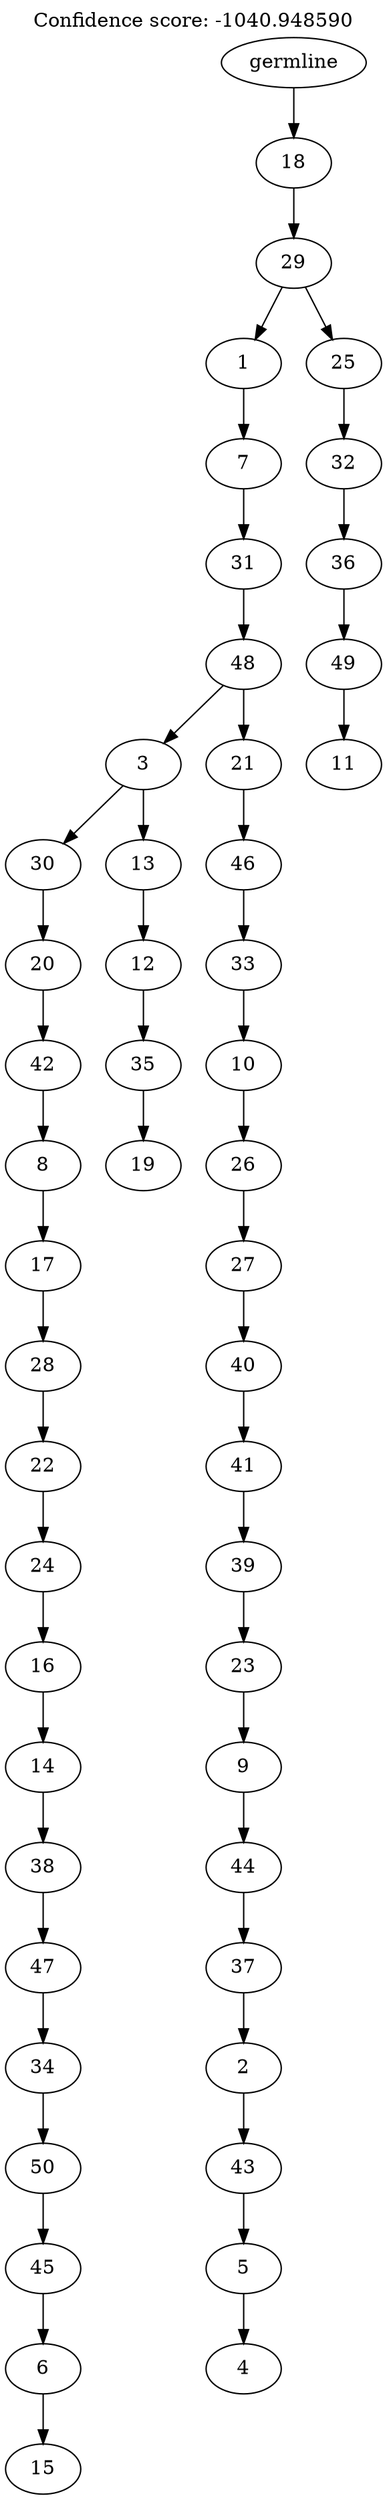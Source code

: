 digraph g {
	"49" -> "50";
	"50" [label="15"];
	"48" -> "49";
	"49" [label="6"];
	"47" -> "48";
	"48" [label="45"];
	"46" -> "47";
	"47" [label="50"];
	"45" -> "46";
	"46" [label="34"];
	"44" -> "45";
	"45" [label="47"];
	"43" -> "44";
	"44" [label="38"];
	"42" -> "43";
	"43" [label="14"];
	"41" -> "42";
	"42" [label="16"];
	"40" -> "41";
	"41" [label="24"];
	"39" -> "40";
	"40" [label="22"];
	"38" -> "39";
	"39" [label="28"];
	"37" -> "38";
	"38" [label="17"];
	"36" -> "37";
	"37" [label="8"];
	"35" -> "36";
	"36" [label="42"];
	"34" -> "35";
	"35" [label="20"];
	"32" -> "33";
	"33" [label="19"];
	"31" -> "32";
	"32" [label="35"];
	"30" -> "31";
	"31" [label="12"];
	"29" -> "30";
	"30" [label="13"];
	"29" -> "34";
	"34" [label="30"];
	"27" -> "28";
	"28" [label="4"];
	"26" -> "27";
	"27" [label="5"];
	"25" -> "26";
	"26" [label="43"];
	"24" -> "25";
	"25" [label="2"];
	"23" -> "24";
	"24" [label="37"];
	"22" -> "23";
	"23" [label="44"];
	"21" -> "22";
	"22" [label="9"];
	"20" -> "21";
	"21" [label="23"];
	"19" -> "20";
	"20" [label="39"];
	"18" -> "19";
	"19" [label="41"];
	"17" -> "18";
	"18" [label="40"];
	"16" -> "17";
	"17" [label="27"];
	"15" -> "16";
	"16" [label="26"];
	"14" -> "15";
	"15" [label="10"];
	"13" -> "14";
	"14" [label="33"];
	"12" -> "13";
	"13" [label="46"];
	"11" -> "12";
	"12" [label="21"];
	"11" -> "29";
	"29" [label="3"];
	"10" -> "11";
	"11" [label="48"];
	"9" -> "10";
	"10" [label="31"];
	"8" -> "9";
	"9" [label="7"];
	"6" -> "7";
	"7" [label="11"];
	"5" -> "6";
	"6" [label="49"];
	"4" -> "5";
	"5" [label="36"];
	"3" -> "4";
	"4" [label="32"];
	"2" -> "3";
	"3" [label="25"];
	"2" -> "8";
	"8" [label="1"];
	"1" -> "2";
	"2" [label="29"];
	"0" -> "1";
	"1" [label="18"];
	"0" [label="germline"];
	labelloc="t";
	label="Confidence score: -1040.948590";
}
